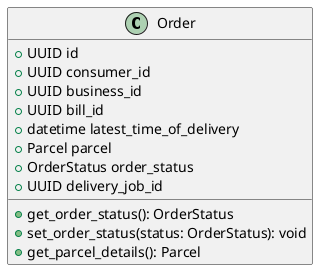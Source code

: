 @startuml
class Order {
  {field} +UUID id
  +UUID consumer_id
  +UUID business_id
  +UUID bill_id
  +datetime latest_time_of_delivery
  +Parcel parcel
  +OrderStatus order_status
  +UUID delivery_job_id

  {method} +get_order_status(): OrderStatus
  +set_order_status(status: OrderStatus): void
  +get_parcel_details(): Parcel
}
@enduml
